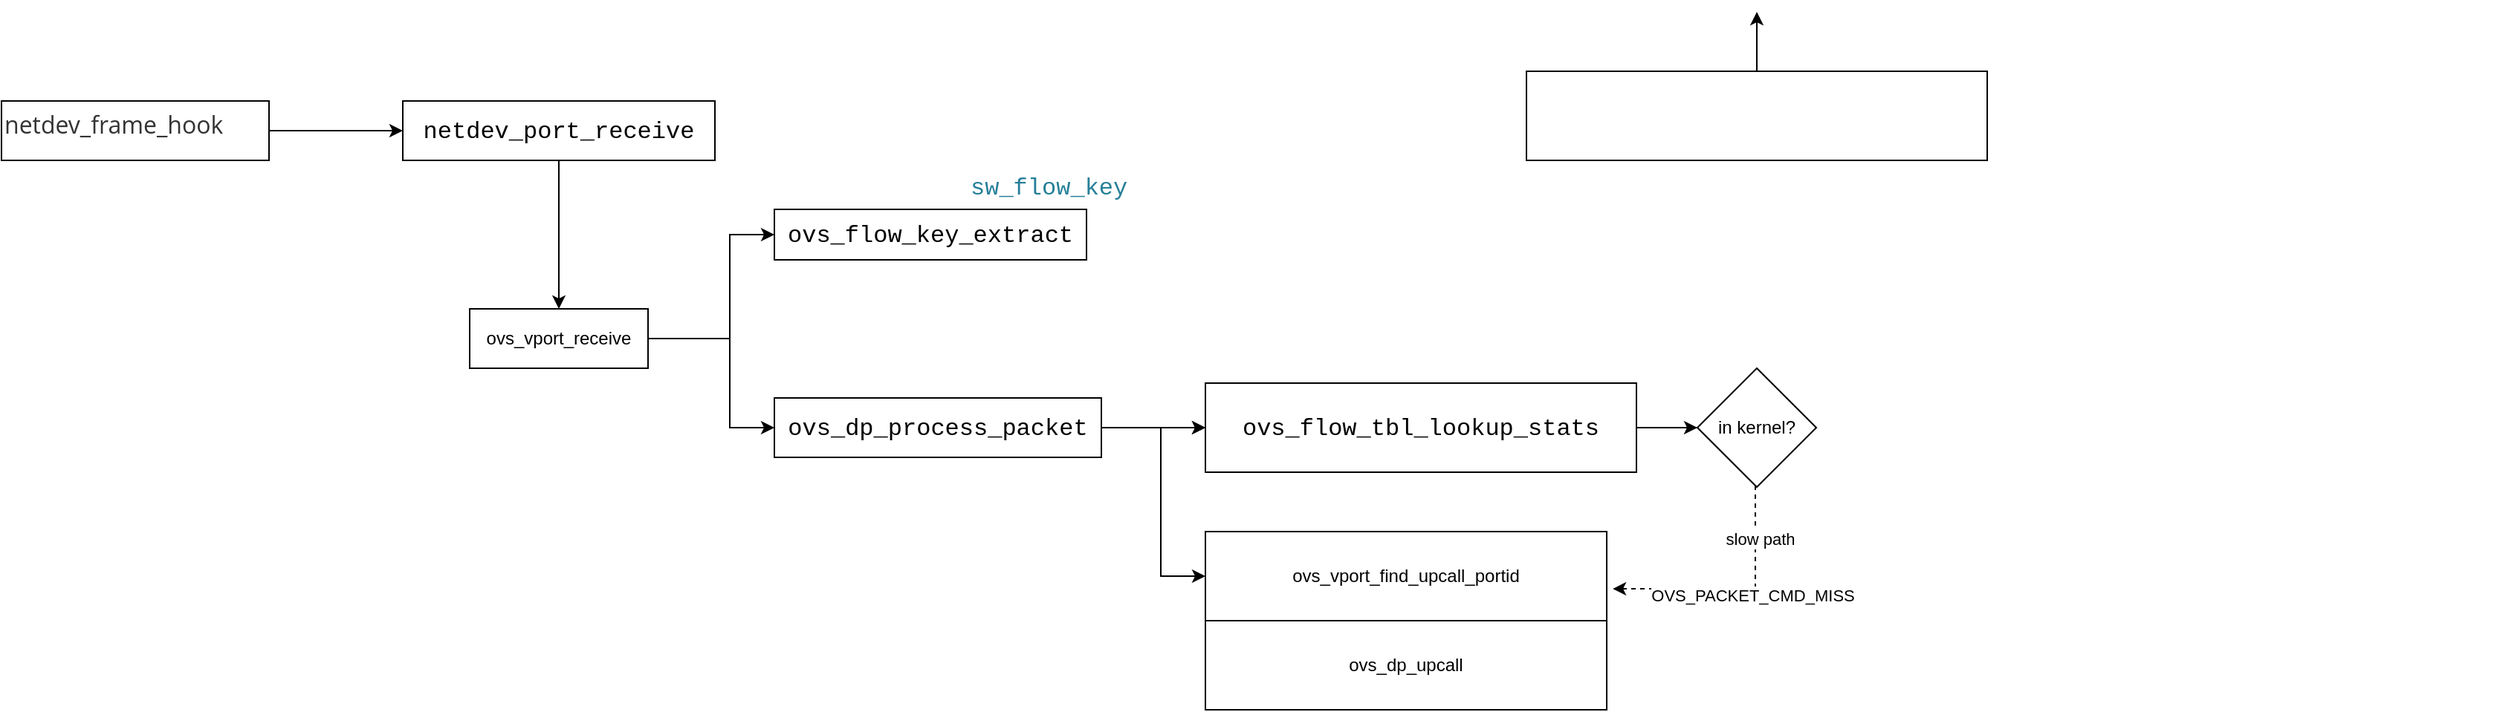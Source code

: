<mxfile version="21.6.1" type="github" pages="3">
  <diagram name="ovs内核模块" id="A7m8q6VK8YOgvWmJyiGt">
    <mxGraphModel dx="1252" dy="786" grid="1" gridSize="10" guides="1" tooltips="1" connect="1" arrows="1" fold="1" page="1" pageScale="1" pageWidth="827" pageHeight="1169" math="0" shadow="0">
      <root>
        <mxCell id="0" />
        <mxCell id="1" parent="0" />
        <mxCell id="jp2IF95F6a1i_jXeVOt_-4" value="" style="edgeStyle=orthogonalEdgeStyle;rounded=0;orthogonalLoop=1;jettySize=auto;html=1;" edge="1" parent="1" source="jp2IF95F6a1i_jXeVOt_-1" target="jp2IF95F6a1i_jXeVOt_-3">
          <mxGeometry relative="1" as="geometry" />
        </mxCell>
        <mxCell id="jp2IF95F6a1i_jXeVOt_-1" value="&lt;span style=&quot;color: rgb(51, 51, 51); font-family: &amp;quot;open sans&amp;quot;, &amp;quot;Microsoft Yahei&amp;quot;; font-size: 16px; font-style: normal; font-variant-ligatures: normal; font-variant-caps: normal; font-weight: 400; letter-spacing: normal; orphans: 2; text-align: left; text-indent: 0px; text-transform: none; widows: 2; word-spacing: 0px; -webkit-text-stroke-width: 0px; background-color: rgb(255, 255, 255); text-decoration-thickness: initial; text-decoration-style: initial; text-decoration-color: initial; float: none; display: inline !important;&quot;&gt;netdev_frame_hook&lt;/span&gt;" style="text;whiteSpace=wrap;html=1;strokeColor=default;" vertex="1" parent="1">
          <mxGeometry x="100" y="180" width="180" height="40" as="geometry" />
        </mxCell>
        <mxCell id="jp2IF95F6a1i_jXeVOt_-7" value="" style="edgeStyle=orthogonalEdgeStyle;rounded=0;orthogonalLoop=1;jettySize=auto;html=1;" edge="1" parent="1" source="jp2IF95F6a1i_jXeVOt_-3" target="jp2IF95F6a1i_jXeVOt_-6">
          <mxGeometry relative="1" as="geometry" />
        </mxCell>
        <mxCell id="jp2IF95F6a1i_jXeVOt_-3" value="&lt;div style=&quot;background-color: rgb(255, 255, 255); font-family: Menlo, Monaco, &amp;quot;Courier New&amp;quot;, monospace; font-size: 16px; line-height: 24px;&quot;&gt;netdev_port_receive&lt;/div&gt;" style="whiteSpace=wrap;html=1;" vertex="1" parent="1">
          <mxGeometry x="370" y="180" width="210" height="40" as="geometry" />
        </mxCell>
        <mxCell id="jp2IF95F6a1i_jXeVOt_-11" value="" style="edgeStyle=orthogonalEdgeStyle;rounded=0;orthogonalLoop=1;jettySize=auto;html=1;entryX=0;entryY=0.5;entryDx=0;entryDy=0;" edge="1" parent="1" source="jp2IF95F6a1i_jXeVOt_-6" target="jp2IF95F6a1i_jXeVOt_-9">
          <mxGeometry relative="1" as="geometry">
            <Array as="points">
              <mxPoint x="590" y="340" />
              <mxPoint x="590" y="270" />
            </Array>
          </mxGeometry>
        </mxCell>
        <mxCell id="jp2IF95F6a1i_jXeVOt_-14" value="" style="edgeStyle=orthogonalEdgeStyle;rounded=0;orthogonalLoop=1;jettySize=auto;html=1;" edge="1" parent="1" source="jp2IF95F6a1i_jXeVOt_-6" target="jp2IF95F6a1i_jXeVOt_-13">
          <mxGeometry relative="1" as="geometry">
            <Array as="points">
              <mxPoint x="590" y="340" />
              <mxPoint x="590" y="400" />
            </Array>
          </mxGeometry>
        </mxCell>
        <mxCell id="jp2IF95F6a1i_jXeVOt_-6" value="ovs_vport_receive" style="whiteSpace=wrap;html=1;" vertex="1" parent="1">
          <mxGeometry x="415" y="320" width="120" height="40" as="geometry" />
        </mxCell>
        <mxCell id="jp2IF95F6a1i_jXeVOt_-9" value="&lt;div style=&quot;background-color: rgb(255, 255, 255); font-family: Menlo, Monaco, &amp;quot;Courier New&amp;quot;, monospace; font-size: 16px; line-height: 24px;&quot;&gt;ovs_flow_key_extract&lt;/div&gt;" style="whiteSpace=wrap;html=1;" vertex="1" parent="1">
          <mxGeometry x="620" y="253" width="210" height="34" as="geometry" />
        </mxCell>
        <mxCell id="jp2IF95F6a1i_jXeVOt_-18" value="" style="edgeStyle=orthogonalEdgeStyle;rounded=0;orthogonalLoop=1;jettySize=auto;html=1;" edge="1" parent="1" source="jp2IF95F6a1i_jXeVOt_-13" target="jp2IF95F6a1i_jXeVOt_-17">
          <mxGeometry relative="1" as="geometry" />
        </mxCell>
        <mxCell id="jp2IF95F6a1i_jXeVOt_-33" value="" style="edgeStyle=orthogonalEdgeStyle;rounded=0;orthogonalLoop=1;jettySize=auto;html=1;" edge="1" parent="1" source="jp2IF95F6a1i_jXeVOt_-13" target="jp2IF95F6a1i_jXeVOt_-17">
          <mxGeometry relative="1" as="geometry" />
        </mxCell>
        <mxCell id="jp2IF95F6a1i_jXeVOt_-35" value="" style="edgeStyle=orthogonalEdgeStyle;rounded=0;orthogonalLoop=1;jettySize=auto;html=1;" edge="1" parent="1" source="jp2IF95F6a1i_jXeVOt_-13" target="jp2IF95F6a1i_jXeVOt_-34">
          <mxGeometry relative="1" as="geometry">
            <Array as="points">
              <mxPoint x="880" y="400" />
              <mxPoint x="880" y="500" />
            </Array>
          </mxGeometry>
        </mxCell>
        <mxCell id="jp2IF95F6a1i_jXeVOt_-13" value="&lt;div style=&quot;background-color: rgb(255, 255, 255); font-family: Menlo, Monaco, &amp;quot;Courier New&amp;quot;, monospace; font-size: 16px; line-height: 24px;&quot;&gt;ovs_dp_process_packet&lt;/div&gt;" style="whiteSpace=wrap;html=1;" vertex="1" parent="1">
          <mxGeometry x="620" y="380" width="220" height="40" as="geometry" />
        </mxCell>
        <mxCell id="jp2IF95F6a1i_jXeVOt_-15" value="&lt;div style=&quot;color: rgb(0, 0, 0); background-color: rgb(255, 255, 255); font-family: Menlo, Monaco, &amp;quot;Courier New&amp;quot;, monospace; font-weight: normal; font-size: 16px; line-height: 24px;&quot;&gt;&lt;div&gt;&lt;span style=&quot;color: #267f99;&quot;&gt;sw_flow_key&lt;/span&gt;&lt;/div&gt;&lt;/div&gt;" style="text;whiteSpace=wrap;html=1;" vertex="1" parent="1">
          <mxGeometry x="750" y="220" width="140" height="50" as="geometry" />
        </mxCell>
        <mxCell id="jp2IF95F6a1i_jXeVOt_-20" style="edgeStyle=orthogonalEdgeStyle;rounded=0;orthogonalLoop=1;jettySize=auto;html=1;entryX=0;entryY=0.5;entryDx=0;entryDy=0;" edge="1" parent="1" source="jp2IF95F6a1i_jXeVOt_-17" target="jp2IF95F6a1i_jXeVOt_-19">
          <mxGeometry relative="1" as="geometry" />
        </mxCell>
        <mxCell id="jp2IF95F6a1i_jXeVOt_-17" value="&lt;div style=&quot;background-color: rgb(255, 255, 255); font-family: Menlo, Monaco, &amp;quot;Courier New&amp;quot;, monospace; font-size: 16px; line-height: 24px;&quot;&gt;ovs_flow_tbl_lookup_stats&lt;/div&gt;" style="whiteSpace=wrap;html=1;" vertex="1" parent="1">
          <mxGeometry x="910" y="370" width="290" height="60" as="geometry" />
        </mxCell>
        <mxCell id="jp2IF95F6a1i_jXeVOt_-24" value="" style="edgeStyle=orthogonalEdgeStyle;rounded=0;orthogonalLoop=1;jettySize=auto;html=1;entryX=1.015;entryY=0.642;entryDx=0;entryDy=0;entryPerimeter=0;dashed=1;" edge="1" parent="1" source="jp2IF95F6a1i_jXeVOt_-19" target="jp2IF95F6a1i_jXeVOt_-34">
          <mxGeometry relative="1" as="geometry">
            <Array as="points">
              <mxPoint x="1280" y="509" />
            </Array>
          </mxGeometry>
        </mxCell>
        <mxCell id="jp2IF95F6a1i_jXeVOt_-27" value="OVS_PACKET_CMD_MISS" style="edgeLabel;html=1;align=center;verticalAlign=middle;resizable=0;points=[];" vertex="1" connectable="0" parent="jp2IF95F6a1i_jXeVOt_-24">
          <mxGeometry x="-0.133" y="4" relative="1" as="geometry">
            <mxPoint as="offset" />
          </mxGeometry>
        </mxCell>
        <mxCell id="jp2IF95F6a1i_jXeVOt_-32" value="slow path" style="edgeLabel;html=1;align=center;verticalAlign=middle;resizable=0;points=[];" vertex="1" connectable="0" parent="jp2IF95F6a1i_jXeVOt_-24">
          <mxGeometry x="-0.567" y="3" relative="1" as="geometry">
            <mxPoint as="offset" />
          </mxGeometry>
        </mxCell>
        <mxCell id="jp2IF95F6a1i_jXeVOt_-19" value="in kernel?" style="rhombus;whiteSpace=wrap;html=1;" vertex="1" parent="1">
          <mxGeometry x="1241" y="360" width="80" height="80" as="geometry" />
        </mxCell>
        <mxCell id="jp2IF95F6a1i_jXeVOt_-30" value="" style="edgeStyle=orthogonalEdgeStyle;rounded=0;orthogonalLoop=1;jettySize=auto;html=1;" edge="1" parent="1" source="jp2IF95F6a1i_jXeVOt_-23">
          <mxGeometry relative="1" as="geometry">
            <mxPoint x="1281" y="120" as="targetPoint" />
          </mxGeometry>
        </mxCell>
        <mxCell id="jp2IF95F6a1i_jXeVOt_-23" value="&lt;div style=&quot;background-color: rgb(255, 255, 255); font-family: Menlo, Monaco, &amp;quot;Courier New&amp;quot;, monospace; font-size: 16px; line-height: 24px;&quot;&gt;&lt;br&gt;&lt;/div&gt;" style="whiteSpace=wrap;html=1;" vertex="1" parent="1">
          <mxGeometry x="1126" y="160" width="310" height="60" as="geometry" />
        </mxCell>
        <mxCell id="jp2IF95F6a1i_jXeVOt_-28" value="&lt;div style=&quot;color: rgb(0, 0, 0); background-color: rgb(255, 255, 255); font-family: Menlo, Monaco, &amp;quot;Courier New&amp;quot;, monospace; font-weight: normal; font-size: 16px; line-height: 24px;&quot;&gt;&lt;br&gt;&lt;/div&gt;" style="text;whiteSpace=wrap;html=1;" vertex="1" parent="1">
          <mxGeometry x="1620" y="500" width="160" height="50" as="geometry" />
        </mxCell>
        <mxCell id="jp2IF95F6a1i_jXeVOt_-34" value="ovs_vport_find_upcall_portid" style="whiteSpace=wrap;html=1;" vertex="1" parent="1">
          <mxGeometry x="910" y="470" width="270" height="60" as="geometry" />
        </mxCell>
        <mxCell id="jp2IF95F6a1i_jXeVOt_-36" value="ovs_dp_upcall" style="whiteSpace=wrap;html=1;" vertex="1" parent="1">
          <mxGeometry x="910" y="530" width="270" height="60" as="geometry" />
        </mxCell>
      </root>
    </mxGraphModel>
  </diagram>
  <diagram id="9C4N-sqCpMw-pdfa3zA8" name="ct">
    <mxGraphModel dx="1252" dy="786" grid="1" gridSize="10" guides="1" tooltips="1" connect="1" arrows="1" fold="1" page="1" pageScale="1" pageWidth="827" pageHeight="1169" math="0" shadow="0">
      <root>
        <mxCell id="0" />
        <mxCell id="1" parent="0" />
      </root>
    </mxGraphModel>
  </diagram>
  <diagram id="_bPLB6Bnzuy-iDHaOH4O" name="第 3 页">
    <mxGraphModel dx="1252" dy="786" grid="1" gridSize="10" guides="1" tooltips="1" connect="1" arrows="1" fold="1" page="1" pageScale="1" pageWidth="827" pageHeight="1169" math="0" shadow="0">
      <root>
        <mxCell id="0" />
        <mxCell id="1" parent="0" />
      </root>
    </mxGraphModel>
  </diagram>
</mxfile>
